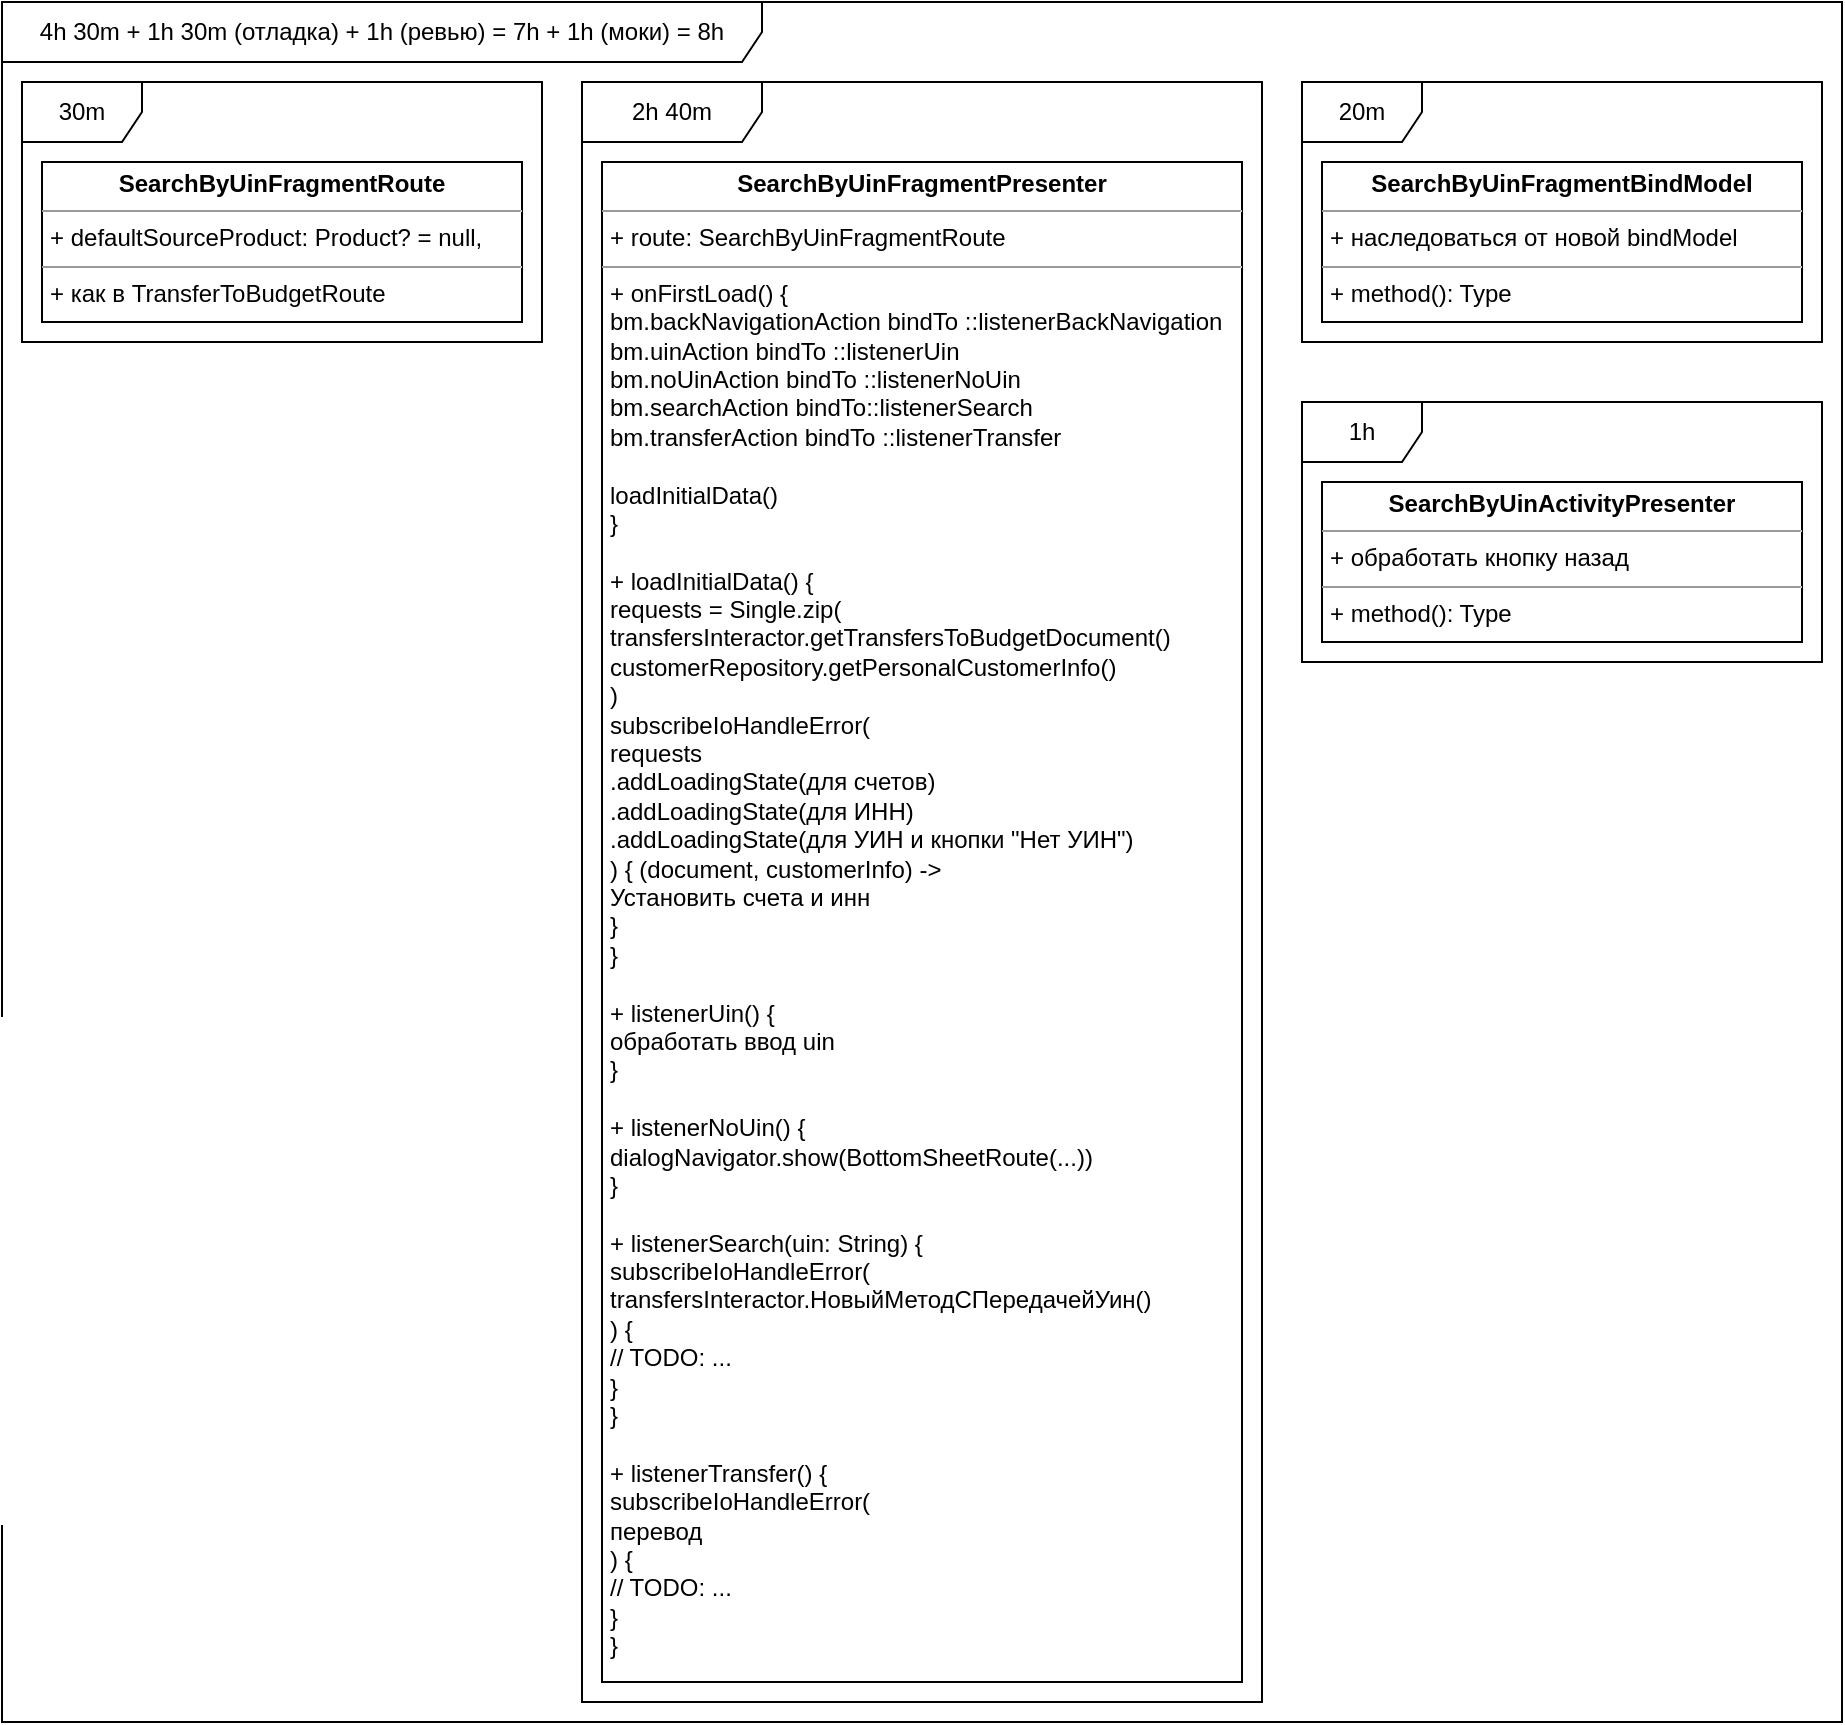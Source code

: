 <mxfile version="20.4.0" type="github">
  <diagram id="0oul43BWb-qJfb__dQIe" name="Страница 1">
    <mxGraphModel dx="823" dy="557" grid="1" gridSize="10" guides="1" tooltips="1" connect="1" arrows="1" fold="1" page="1" pageScale="1" pageWidth="827" pageHeight="1169" math="0" shadow="0">
      <root>
        <mxCell id="0" />
        <mxCell id="1" parent="0" />
        <mxCell id="vFxsQ9KTzPnqvWqe9Mc6-1" value="&lt;p style=&quot;margin:0px;margin-top:4px;text-align:center;&quot;&gt;&lt;b&gt;SearchByUinFragmentPresenter&lt;/b&gt;&lt;/p&gt;&lt;hr size=&quot;1&quot;&gt;&lt;p style=&quot;margin:0px;margin-left:4px;&quot;&gt;+ route: SearchByUinFragmentRoute&lt;br&gt;&lt;/p&gt;&lt;hr size=&quot;1&quot;&gt;&lt;p style=&quot;margin:0px;margin-left:4px;&quot;&gt;+ onFirstLoad() {&lt;/p&gt;&lt;p style=&quot;margin:0px;margin-left:4px;&quot;&gt;bm.backNavigationAction bindTo ::listenerBackNavigation&lt;/p&gt;&lt;p style=&quot;margin:0px;margin-left:4px;&quot;&gt;bm.uinAction bindTo ::listenerUin&lt;/p&gt;&lt;p style=&quot;margin:0px;margin-left:4px;&quot;&gt;bm.noUinAction bindTo ::listenerNoUin&lt;/p&gt;&lt;p style=&quot;margin:0px;margin-left:4px;&quot;&gt;bm.searchAction bindTo::listenerSearch&lt;/p&gt;&lt;p style=&quot;margin:0px;margin-left:4px;&quot;&gt;bm.transferAction bindTo ::listenerTransfer&lt;br&gt;&lt;/p&gt;&lt;p style=&quot;margin:0px;margin-left:4px;&quot;&gt;&lt;br&gt;&lt;/p&gt;&lt;p style=&quot;margin:0px;margin-left:4px;&quot;&gt;loadInitialData()&lt;br&gt;&lt;/p&gt;&lt;p style=&quot;margin:0px;margin-left:4px;&quot;&gt;}&lt;/p&gt;&lt;p style=&quot;margin:0px;margin-left:4px;&quot;&gt;&lt;br&gt;&lt;/p&gt;&lt;p style=&quot;margin:0px;margin-left:4px;&quot;&gt;+ loadInitialData() {&lt;/p&gt;&lt;p style=&quot;margin:0px;margin-left:4px;&quot;&gt;requests = Single.zip(&lt;/p&gt;&lt;p style=&quot;margin:0px;margin-left:4px;&quot;&gt;transfersInteractor.getTransfersToBudgetDocument()&lt;/p&gt;&lt;p style=&quot;margin:0px;margin-left:4px;&quot;&gt;customerRepository.getPersonalCustomerInfo()&lt;br&gt;&lt;/p&gt;&lt;p style=&quot;margin:0px;margin-left:4px;&quot;&gt;)&lt;br&gt;&lt;/p&gt;&lt;p style=&quot;margin:0px;margin-left:4px;&quot;&gt;subscribeIoHandleError(&lt;/p&gt;&lt;p style=&quot;margin:0px;margin-left:4px;&quot;&gt;requests&lt;/p&gt;&lt;p style=&quot;margin:0px;margin-left:4px;&quot;&gt;.addLoadingState(для счетов)&lt;/p&gt;&lt;p style=&quot;margin:0px;margin-left:4px;&quot;&gt;.addLoadingState(для ИНН)&lt;/p&gt;&lt;p style=&quot;margin:0px;margin-left:4px;&quot;&gt;.addLoadingState(для УИН и кнопки &quot;Нет УИН&quot;)&lt;/p&gt;&lt;p style=&quot;margin:0px;margin-left:4px;&quot;&gt;) { (document, customerInfo) -&amp;gt;&lt;br&gt;&lt;/p&gt;&lt;p style=&quot;margin:0px;margin-left:4px;&quot;&gt;Установить счета и инн&lt;br&gt;&lt;/p&gt;&lt;p style=&quot;margin:0px;margin-left:4px;&quot;&gt;}&lt;br&gt;&lt;/p&gt;&lt;p style=&quot;margin:0px;margin-left:4px;&quot;&gt;}&lt;/p&gt;&lt;p style=&quot;margin:0px;margin-left:4px;&quot;&gt;&lt;br&gt;&lt;/p&gt;&lt;p style=&quot;margin:0px;margin-left:4px;&quot;&gt;+ listenerUin() {&lt;/p&gt;&lt;p style=&quot;margin:0px;margin-left:4px;&quot;&gt;обработать ввод uin&lt;br&gt;&lt;/p&gt;&lt;p style=&quot;margin:0px;margin-left:4px;&quot;&gt;}&lt;/p&gt;&lt;p style=&quot;margin:0px;margin-left:4px;&quot;&gt;&lt;br&gt;&lt;/p&gt;&lt;p style=&quot;margin:0px;margin-left:4px;&quot;&gt;+ listenerNoUin() {&lt;/p&gt;&lt;p style=&quot;margin:0px;margin-left:4px;&quot;&gt;dialogNavigator.show(BottomSheetRoute(...))&lt;br&gt;&lt;/p&gt;&lt;p style=&quot;margin:0px;margin-left:4px;&quot;&gt;}&lt;/p&gt;&lt;p style=&quot;margin:0px;margin-left:4px;&quot;&gt;&lt;br&gt;&lt;/p&gt;&lt;p style=&quot;margin:0px;margin-left:4px;&quot;&gt;+ listenerSearch(uin: String) {&lt;/p&gt;&lt;p style=&quot;margin:0px;margin-left:4px;&quot;&gt;subscribeIoHandleError(&lt;/p&gt;&lt;p style=&quot;margin:0px;margin-left:4px;&quot;&gt;transfersInteractor.НовыйМетодСПередачейУин()&lt;br&gt;&lt;/p&gt;&lt;p style=&quot;margin:0px;margin-left:4px;&quot;&gt;) {&lt;/p&gt;&lt;p style=&quot;margin:0px;margin-left:4px;&quot;&gt;// TODO: ...&lt;br&gt;&lt;/p&gt;&lt;p style=&quot;margin:0px;margin-left:4px;&quot;&gt;}&lt;br&gt;&lt;/p&gt;&lt;p style=&quot;margin:0px;margin-left:4px;&quot;&gt;}&lt;/p&gt;&lt;p style=&quot;margin:0px;margin-left:4px;&quot;&gt;&lt;br&gt;&lt;/p&gt;&lt;p style=&quot;margin:0px;margin-left:4px;&quot;&gt;+ listenerTransfer() {&lt;/p&gt;&lt;p style=&quot;margin:0px;margin-left:4px;&quot;&gt;subscribeIoHandleError(&lt;/p&gt;&lt;p style=&quot;margin:0px;margin-left:4px;&quot;&gt;перевод&lt;br&gt;&lt;/p&gt;&lt;p style=&quot;margin:0px;margin-left:4px;&quot;&gt;) {&lt;/p&gt;&lt;p style=&quot;margin:0px;margin-left:4px;&quot;&gt;// TODO: ...&lt;br&gt;&lt;/p&gt;&lt;p style=&quot;margin:0px;margin-left:4px;&quot;&gt;}&lt;br&gt;&lt;/p&gt;&lt;p style=&quot;margin:0px;margin-left:4px;&quot;&gt;}&lt;br&gt;&lt;/p&gt;" style="verticalAlign=top;align=left;overflow=fill;fontSize=12;fontFamily=Helvetica;html=1;" vertex="1" parent="1">
          <mxGeometry x="360" y="80" width="320" height="760" as="geometry" />
        </mxCell>
        <mxCell id="vFxsQ9KTzPnqvWqe9Mc6-2" value="&lt;p style=&quot;margin:0px;margin-top:4px;text-align:center;&quot;&gt;&lt;b&gt;SearchByUinFragmentRoute&lt;/b&gt;&lt;/p&gt;&lt;hr size=&quot;1&quot;&gt;&lt;p style=&quot;margin:0px;margin-left:4px;&quot;&gt;+ defaultSourceProduct: Product? = null, &lt;br&gt;&lt;/p&gt;&lt;hr size=&quot;1&quot;&gt;&lt;p style=&quot;margin:0px;margin-left:4px;&quot;&gt;+ как в TransferToBudgetRoute&lt;br&gt;&lt;/p&gt;" style="verticalAlign=top;align=left;overflow=fill;fontSize=12;fontFamily=Helvetica;html=1;" vertex="1" parent="1">
          <mxGeometry x="80" y="80" width="240" height="80" as="geometry" />
        </mxCell>
        <mxCell id="vFxsQ9KTzPnqvWqe9Mc6-3" value="&lt;p style=&quot;margin:0px;margin-top:4px;text-align:center;&quot;&gt;&lt;b&gt;SearchByUinFragmentBindModel&lt;/b&gt;&lt;/p&gt;&lt;hr size=&quot;1&quot;&gt;&lt;p style=&quot;margin:0px;margin-left:4px;&quot;&gt;+ наследоваться от новой bindModel&lt;br&gt;&lt;/p&gt;&lt;hr size=&quot;1&quot;&gt;&lt;p style=&quot;margin:0px;margin-left:4px;&quot;&gt;+ method(): Type&lt;/p&gt;" style="verticalAlign=top;align=left;overflow=fill;fontSize=12;fontFamily=Helvetica;html=1;" vertex="1" parent="1">
          <mxGeometry x="720" y="80" width="240" height="80" as="geometry" />
        </mxCell>
        <mxCell id="vFxsQ9KTzPnqvWqe9Mc6-4" value="&lt;p style=&quot;margin:0px;margin-top:4px;text-align:center;&quot;&gt;&lt;b&gt;SearchByUinActivityPresenter&lt;/b&gt;&lt;/p&gt;&lt;hr size=&quot;1&quot;&gt;&lt;p style=&quot;margin:0px;margin-left:4px;&quot;&gt;+ обработать кнопку назад&lt;br&gt;&lt;/p&gt;&lt;hr size=&quot;1&quot;&gt;&lt;p style=&quot;margin:0px;margin-left:4px;&quot;&gt;+ method(): Type&lt;/p&gt;" style="verticalAlign=top;align=left;overflow=fill;fontSize=12;fontFamily=Helvetica;html=1;" vertex="1" parent="1">
          <mxGeometry x="720" y="240" width="240" height="80" as="geometry" />
        </mxCell>
        <mxCell id="vFxsQ9KTzPnqvWqe9Mc6-5" value="30m" style="shape=umlFrame;whiteSpace=wrap;html=1;" vertex="1" parent="1">
          <mxGeometry x="70" y="40" width="260" height="130" as="geometry" />
        </mxCell>
        <mxCell id="vFxsQ9KTzPnqvWqe9Mc6-6" value="2h 40m " style="shape=umlFrame;whiteSpace=wrap;html=1;width=90;height=30;" vertex="1" parent="1">
          <mxGeometry x="350" y="40" width="340" height="810" as="geometry" />
        </mxCell>
        <mxCell id="vFxsQ9KTzPnqvWqe9Mc6-7" value="20m" style="shape=umlFrame;whiteSpace=wrap;html=1;" vertex="1" parent="1">
          <mxGeometry x="710" y="40" width="260" height="130" as="geometry" />
        </mxCell>
        <mxCell id="vFxsQ9KTzPnqvWqe9Mc6-8" value="1h" style="shape=umlFrame;whiteSpace=wrap;html=1;" vertex="1" parent="1">
          <mxGeometry x="710" y="200" width="260" height="130" as="geometry" />
        </mxCell>
        <mxCell id="vFxsQ9KTzPnqvWqe9Mc6-9" value="4h 30m + 1h 30m (отладка) + 1h (ревью) = 7h + 1h (моки) = 8h" style="shape=umlFrame;whiteSpace=wrap;html=1;width=380;height=30;" vertex="1" parent="1">
          <mxGeometry x="60" width="920" height="860" as="geometry" />
        </mxCell>
      </root>
    </mxGraphModel>
  </diagram>
</mxfile>
